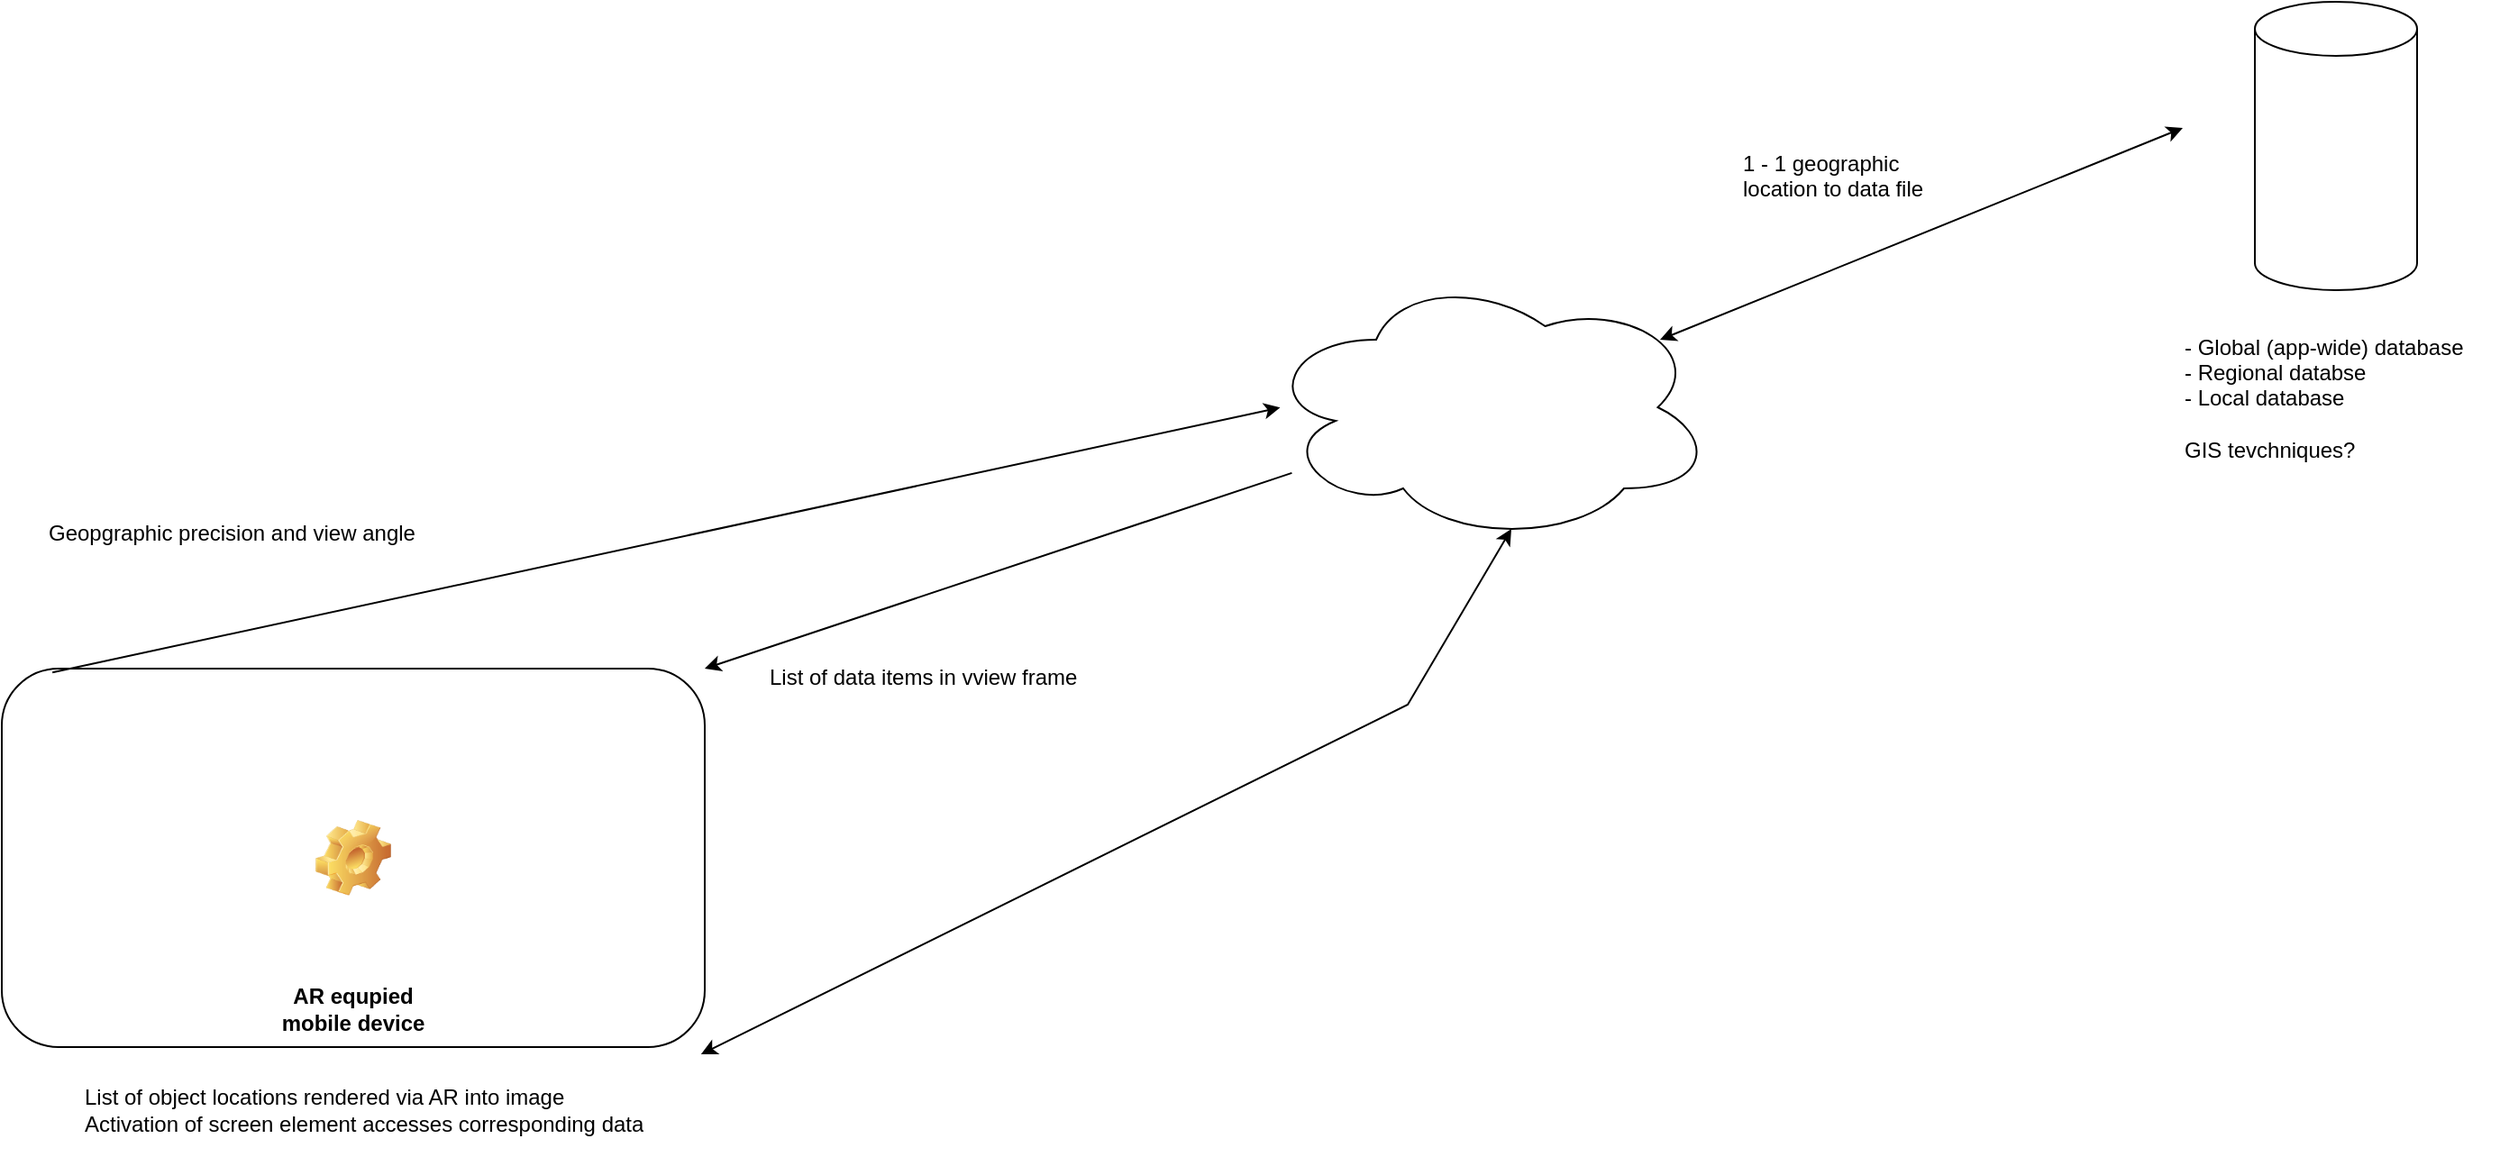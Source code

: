 <mxfile version="26.0.10">
  <diagram name="Page-1" id="9f46799a-70d6-7492-0946-bef42562c5a5">
    <mxGraphModel dx="1750" dy="883" grid="1" gridSize="10" guides="1" tooltips="1" connect="1" arrows="1" fold="1" page="1" pageScale="1" pageWidth="1700" pageHeight="1100" background="none" math="0" shadow="0">
      <root>
        <mxCell id="0" />
        <mxCell id="1" parent="0" />
        <mxCell id="-SIJsTSxSS6JEqGxFQW--1" value="AR equpied &lt;br&gt;&lt;div&gt;mobile device&lt;/div&gt;" style="label;whiteSpace=wrap;html=1;align=center;verticalAlign=bottom;spacingLeft=0;spacingBottom=4;imageAlign=center;imageVerticalAlign=middle;image=img/clipart/Gear_128x128.png;imageAspect=1;" vertex="1" parent="1">
          <mxGeometry x="230" y="550" width="390" height="210" as="geometry" />
        </mxCell>
        <mxCell id="-SIJsTSxSS6JEqGxFQW--3" value="" style="ellipse;shape=cloud;whiteSpace=wrap;html=1;" vertex="1" parent="1">
          <mxGeometry x="930" y="330" width="250" height="150" as="geometry" />
        </mxCell>
        <mxCell id="-SIJsTSxSS6JEqGxFQW--4" value="" style="shape=cylinder3;whiteSpace=wrap;html=1;boundedLbl=1;backgroundOutline=1;size=15;" vertex="1" parent="1">
          <mxGeometry x="1480" y="180" width="90" height="160" as="geometry" />
        </mxCell>
        <mxCell id="-SIJsTSxSS6JEqGxFQW--5" value="" style="endArrow=classic;startArrow=classic;html=1;rounded=0;exitX=0.88;exitY=0.25;exitDx=0;exitDy=0;exitPerimeter=0;" edge="1" parent="1" source="-SIJsTSxSS6JEqGxFQW--3">
          <mxGeometry width="50" height="50" relative="1" as="geometry">
            <mxPoint x="1110" y="300" as="sourcePoint" />
            <mxPoint x="1440" y="250" as="targetPoint" />
          </mxGeometry>
        </mxCell>
        <mxCell id="-SIJsTSxSS6JEqGxFQW--7" value="" style="endArrow=classic;html=1;rounded=0;exitX=0.072;exitY=0.01;exitDx=0;exitDy=0;exitPerimeter=0;entryX=0.037;entryY=0.501;entryDx=0;entryDy=0;entryPerimeter=0;" edge="1" parent="1" source="-SIJsTSxSS6JEqGxFQW--1" target="-SIJsTSxSS6JEqGxFQW--3">
          <mxGeometry width="50" height="50" relative="1" as="geometry">
            <mxPoint x="440" y="570" as="sourcePoint" />
            <mxPoint x="840" y="310" as="targetPoint" />
          </mxGeometry>
        </mxCell>
        <mxCell id="-SIJsTSxSS6JEqGxFQW--8" value="Geopgraphic precision and view angle" style="text;strokeColor=none;fillColor=none;align=left;verticalAlign=middle;spacingLeft=4;spacingRight=4;overflow=hidden;points=[[0,0.5],[1,0.5]];portConstraint=eastwest;rotatable=0;whiteSpace=wrap;html=1;" vertex="1" parent="1">
          <mxGeometry x="250" y="460" width="240" height="30" as="geometry" />
        </mxCell>
        <mxCell id="-SIJsTSxSS6JEqGxFQW--9" value="" style="endArrow=classic;html=1;rounded=0;entryX=1;entryY=0;entryDx=0;entryDy=0;" edge="1" parent="1" source="-SIJsTSxSS6JEqGxFQW--3" target="-SIJsTSxSS6JEqGxFQW--1">
          <mxGeometry width="50" height="50" relative="1" as="geometry">
            <mxPoint x="650" y="620" as="sourcePoint" />
            <mxPoint x="740" y="670" as="targetPoint" />
          </mxGeometry>
        </mxCell>
        <mxCell id="-SIJsTSxSS6JEqGxFQW--10" value="List of data items in vview frame" style="text;strokeColor=none;fillColor=none;align=left;verticalAlign=middle;spacingLeft=4;spacingRight=4;overflow=hidden;points=[[0,0.5],[1,0.5]];portConstraint=eastwest;rotatable=0;whiteSpace=wrap;html=1;" vertex="1" parent="1">
          <mxGeometry x="650" y="540" width="230" height="30" as="geometry" />
        </mxCell>
        <mxCell id="-SIJsTSxSS6JEqGxFQW--12" value="&lt;div&gt;List of object locations rendered via AR into image&lt;/div&gt;&lt;div&gt;Activation of screen element accesses corresponding data&lt;/div&gt;" style="text;strokeColor=none;fillColor=none;align=left;verticalAlign=middle;spacingLeft=4;spacingRight=4;overflow=hidden;points=[[0,0.5],[1,0.5]];portConstraint=eastwest;rotatable=0;whiteSpace=wrap;html=1;" vertex="1" parent="1">
          <mxGeometry x="270" y="770" width="350" height="50" as="geometry" />
        </mxCell>
        <mxCell id="-SIJsTSxSS6JEqGxFQW--13" value="" style="endArrow=classic;startArrow=classic;html=1;rounded=0;entryX=0.55;entryY=0.95;entryDx=0;entryDy=0;entryPerimeter=0;exitX=0.994;exitY=-0.12;exitDx=0;exitDy=0;exitPerimeter=0;" edge="1" parent="1" source="-SIJsTSxSS6JEqGxFQW--12" target="-SIJsTSxSS6JEqGxFQW--3">
          <mxGeometry width="50" height="50" relative="1" as="geometry">
            <mxPoint x="760" y="700" as="sourcePoint" />
            <mxPoint x="850" y="520" as="targetPoint" />
            <Array as="points">
              <mxPoint x="1010" y="570" />
            </Array>
          </mxGeometry>
        </mxCell>
        <mxCell id="-SIJsTSxSS6JEqGxFQW--14" value="&lt;div&gt;1 - 1 geographic location to data file&lt;/div&gt;&lt;div&gt;&lt;br&gt;&lt;/div&gt;" style="text;strokeColor=none;fillColor=none;align=left;verticalAlign=middle;spacingLeft=4;spacingRight=4;overflow=hidden;points=[[0,0.5],[1,0.5]];portConstraint=eastwest;rotatable=0;whiteSpace=wrap;html=1;" vertex="1" parent="1">
          <mxGeometry x="1190" y="260" width="140" height="40" as="geometry" />
        </mxCell>
        <mxCell id="-SIJsTSxSS6JEqGxFQW--15" value="&lt;div&gt;- Global (app-wide) database&lt;/div&gt;&lt;div&gt;- Regional databse&lt;br&gt;- Local database&lt;br&gt;&lt;br&gt;GIS tevchniques?&lt;/div&gt;" style="text;strokeColor=none;fillColor=none;align=left;verticalAlign=middle;spacingLeft=4;spacingRight=4;overflow=hidden;points=[[0,0.5],[1,0.5]];portConstraint=eastwest;rotatable=0;whiteSpace=wrap;html=1;" vertex="1" parent="1">
          <mxGeometry x="1435" y="360" width="180" height="80" as="geometry" />
        </mxCell>
      </root>
    </mxGraphModel>
  </diagram>
</mxfile>

